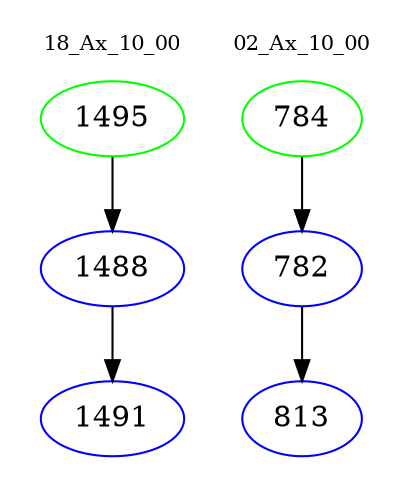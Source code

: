 digraph{
subgraph cluster_0 {
color = white
label = "18_Ax_10_00";
fontsize=10;
T0_1495 [label="1495", color="green"]
T0_1495 -> T0_1488 [color="black"]
T0_1488 [label="1488", color="blue"]
T0_1488 -> T0_1491 [color="black"]
T0_1491 [label="1491", color="blue"]
}
subgraph cluster_1 {
color = white
label = "02_Ax_10_00";
fontsize=10;
T1_784 [label="784", color="green"]
T1_784 -> T1_782 [color="black"]
T1_782 [label="782", color="blue"]
T1_782 -> T1_813 [color="black"]
T1_813 [label="813", color="blue"]
}
}
